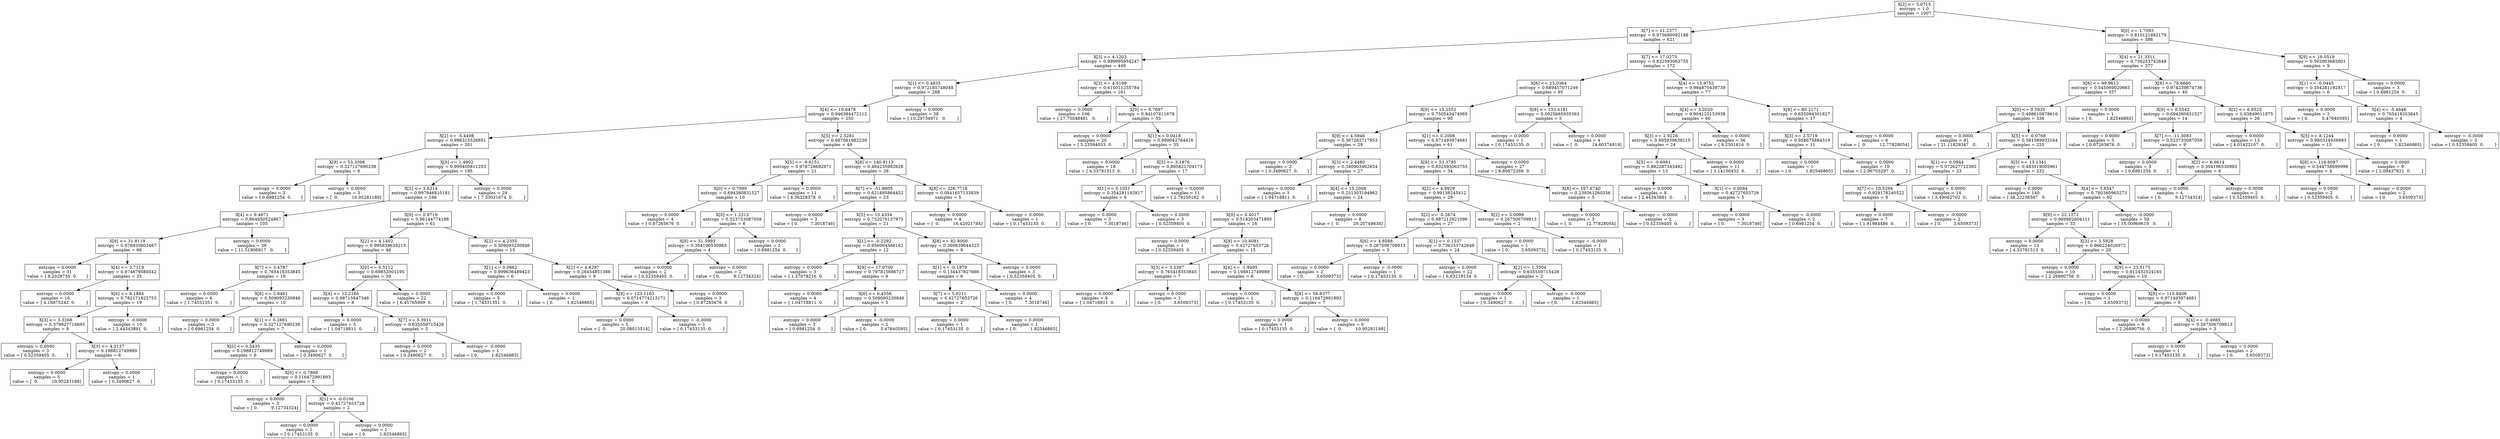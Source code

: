 digraph Tree {
0 [label="X[2] <= 5.0715\nentropy = 1.0\nsamples = 1007", shape="box"] ;
1 [label="X[7] <= 11.2377\nentropy = 0.975686092188\nsamples = 621", shape="box"] ;
0 -> 1 ;
2 [label="X[3] <= 4.1203\nentropy = 0.999995954247\nsamples = 449", shape="box"] ;
1 -> 2 ;
3 [label="X[1] <= 0.4835\nentropy = 0.972185748048\nsamples = 288", shape="box"] ;
2 -> 3 ;
4 [label="X[4] <= 19.6478\nentropy = 0.946384472112\nsamples = 250", shape="box"] ;
3 -> 4 ;
5 [label="X[2] <= -5.4408\nentropy = 0.996315526851\nsamples = 201", shape="box"] ;
4 -> 5 ;
6 [label="X[9] <= 53.3398\nentropy = 0.327127690238\nsamples = 6", shape="box"] ;
5 -> 6 ;
7 [label="entropy = 0.0000\nsamples = 3\nvalue = [ 0.6981254  0.       ]", shape="box"] ;
6 -> 7 ;
8 [label="entropy = 0.0000\nsamples = 3\nvalue = [  0.          10.95281189]", shape="box"] ;
6 -> 8 ;
9 [label="X[0] <= 1.4902\nentropy = 0.999400811253\nsamples = 195", shape="box"] ;
5 -> 9 ;
10 [label="X[2] <= 3.6314\nentropy = 0.997946810181\nsamples = 166", shape="box"] ;
9 -> 10 ;
11 [label="X[4] <= 9.4671\nentropy = 0.864650524867\nsamples = 105", shape="box"] ;
10 -> 11 ;
12 [label="X[9] <= 31.8119\nentropy = 0.976930803467\nsamples = 66", shape="box"] ;
11 -> 12 ;
13 [label="entropy = 0.0000\nsamples = 31\nvalue = [ 8.2029735  0.       ]", shape="box"] ;
12 -> 13 ;
14 [label="X[4] <= 3.7119\nentropy = 0.974679580542\nsamples = 35", shape="box"] ;
12 -> 14 ;
15 [label="entropy = 0.0000\nsamples = 16\nvalue = [ 4.18875242  0.        ]", shape="box"] ;
14 -> 15 ;
16 [label="X[6] <= 6.1884\nentropy = 0.782171825753\nsamples = 19", shape="box"] ;
14 -> 16 ;
17 [label="X[3] <= 3.3268\nentropy = 0.379927716695\nsamples = 9", shape="box"] ;
16 -> 17 ;
18 [label="entropy = 0.0000\nsamples = 3\nvalue = [ 0.52359405  0.        ]", shape="box"] ;
17 -> 18 ;
19 [label="X[3] <= 4.0137\nentropy = 0.198812749989\nsamples = 6", shape="box"] ;
17 -> 19 ;
20 [label="entropy = 0.0000\nsamples = 5\nvalue = [  0.          10.95281189]", shape="box"] ;
19 -> 20 ;
21 [label="entropy = 0.0000\nsamples = 1\nvalue = [ 0.3490627  0.       ]", shape="box"] ;
19 -> 21 ;
22 [label="entropy = -0.0000\nsamples = 10\nvalue = [ 2.44343891  0.        ]", shape="box"] ;
16 -> 22 ;
23 [label="entropy = 0.0000\nsamples = 39\nvalue = [ 11.51906917   0.        ]", shape="box"] ;
11 -> 23 ;
24 [label="X[0] <= 0.9719\nentropy = 0.86144774188\nsamples = 61", shape="box"] ;
10 -> 24 ;
25 [label="X[2] <= 4.1402\nentropy = 0.995939639215\nsamples = 46", shape="box"] ;
24 -> 25 ;
26 [label="X[7] <= 3.4787\nentropy = 0.765418353845\nsamples = 16", shape="box"] ;
25 -> 26 ;
27 [label="entropy = 0.0000\nsamples = 6\nvalue = [ 1.74531351  0.        ]", shape="box"] ;
26 -> 27 ;
28 [label="X[6] <= 2.8461\nentropy = 0.509093230846\nsamples = 10", shape="box"] ;
26 -> 28 ;
29 [label="entropy = 0.0000\nsamples = 3\nvalue = [ 0.6981254  0.       ]", shape="box"] ;
28 -> 29 ;
30 [label="X[1] <= 0.2881\nentropy = 0.327127690238\nsamples = 7", shape="box"] ;
28 -> 30 ;
31 [label="X[0] <= 0.5435\nentropy = 0.198812749989\nsamples = 6", shape="box"] ;
30 -> 31 ;
32 [label="entropy = 0.0000\nsamples = 1\nvalue = [ 0.17453135  0.        ]", shape="box"] ;
31 -> 32 ;
33 [label="X[0] <= 0.7868\nentropy = 0.116472991893\nsamples = 5", shape="box"] ;
31 -> 33 ;
34 [label="entropy = 0.0000\nsamples = 3\nvalue = [ 0.          9.12734324]", shape="box"] ;
33 -> 34 ;
35 [label="X[1] <= -0.0106\nentropy = 0.42727653726\nsamples = 2", shape="box"] ;
33 -> 35 ;
36 [label="entropy = 0.0000\nsamples = 1\nvalue = [ 0.17453135  0.        ]", shape="box"] ;
35 -> 36 ;
37 [label="entropy = 0.0000\nsamples = 1\nvalue = [ 0.          1.82546865]", shape="box"] ;
35 -> 37 ;
38 [label="entropy = 0.0000\nsamples = 1\nvalue = [ 0.3490627  0.       ]", shape="box"] ;
30 -> 38 ;
39 [label="X[0] <= 0.5112\nentropy = 0.69852001195\nsamples = 30", shape="box"] ;
25 -> 39 ;
40 [label="X[4] <= 12.2166\nentropy = 0.98715847346\nsamples = 8", shape="box"] ;
39 -> 40 ;
41 [label="entropy = 0.0000\nsamples = 5\nvalue = [ 1.04718811  0.        ]", shape="box"] ;
40 -> 41 ;
42 [label="X[7] <= 5.3911\nentropy = 0.635559715426\nsamples = 3", shape="box"] ;
40 -> 42 ;
43 [label="entropy = 0.0000\nsamples = 2\nvalue = [ 0.3490627  0.       ]", shape="box"] ;
42 -> 43 ;
44 [label="entropy = -0.0000\nsamples = 1\nvalue = [ 0.          1.82546865]", shape="box"] ;
42 -> 44 ;
45 [label="entropy = 0.0000\nsamples = 22\nvalue = [ 6.45765999  0.        ]", shape="box"] ;
39 -> 45 ;
46 [label="X[2] <= 4.2355\nentropy = 0.509093230846\nsamples = 15", shape="box"] ;
24 -> 46 ;
47 [label="X[1] <= 0.0862\nentropy = 0.999636489423\nsamples = 6", shape="box"] ;
46 -> 47 ;
48 [label="entropy = 0.0000\nsamples = 5\nvalue = [ 1.74531351  0.        ]", shape="box"] ;
47 -> 48 ;
49 [label="entropy = 0.0000\nsamples = 1\nvalue = [ 0.          1.82546865]", shape="box"] ;
47 -> 49 ;
50 [label="X[2] <= 4.8297\nentropy = 0.28454851388\nsamples = 9", shape="box"] ;
46 -> 50 ;
51 [label="X[8] <= 123.1163\nentropy = 0.0714774213171\nsamples = 6", shape="box"] ;
50 -> 51 ;
52 [label="entropy = 0.0000\nsamples = 5\nvalue = [  0.          20.08015514]", shape="box"] ;
51 -> 52 ;
53 [label="entropy = -0.0000\nsamples = 1\nvalue = [ 0.17453135  0.        ]", shape="box"] ;
51 -> 53 ;
54 [label="entropy = 0.0000\nsamples = 3\nvalue = [ 0.87265676  0.        ]", shape="box"] ;
50 -> 54 ;
55 [label="entropy = 0.0000\nsamples = 29\nvalue = [ 7.33031674  0.        ]", shape="box"] ;
9 -> 55 ;
56 [label="X[5] <= 2.5281\nentropy = 0.687061682239\nsamples = 49", shape="box"] ;
4 -> 56 ;
57 [label="X[5] <= -9.6151\nentropy = 0.978728692971\nsamples = 21", shape="box"] ;
56 -> 57 ;
58 [label="X[0] <= 0.7090\nentropy = 0.694380831527\nsamples = 10", shape="box"] ;
57 -> 58 ;
59 [label="entropy = 0.0000\nsamples = 4\nvalue = [ 0.87265676  0.        ]", shape="box"] ;
58 -> 59 ;
60 [label="X[0] <= 1.2212\nentropy = 0.523733087059\nsamples = 6", shape="box"] ;
58 -> 60 ;
61 [label="X[8] <= 51.5993\nentropy = 0.304196530983\nsamples = 4", shape="box"] ;
60 -> 61 ;
62 [label="entropy = 0.0000\nsamples = 2\nvalue = [ 0.52359405  0.        ]", shape="box"] ;
61 -> 62 ;
63 [label="entropy = 0.0000\nsamples = 2\nvalue = [ 0.          9.12734324]", shape="box"] ;
61 -> 63 ;
64 [label="entropy = 0.0000\nsamples = 2\nvalue = [ 0.6981254  0.       ]", shape="box"] ;
60 -> 64 ;
65 [label="entropy = 0.0000\nsamples = 11\nvalue = [ 4.36328378  0.        ]", shape="box"] ;
57 -> 65 ;
66 [label="X[8] <= 140.9113\nentropy = 0.464235992628\nsamples = 28", shape="box"] ;
56 -> 66 ;
67 [label="X[7] <= -51.8605\nentropy = 0.621895864452\nsamples = 23", shape="box"] ;
66 -> 67 ;
68 [label="entropy = 0.0000\nsamples = 2\nvalue = [ 0.         7.3018746]", shape="box"] ;
67 -> 68 ;
69 [label="X[5] <= 10.4334\nentropy = 0.752070137975\nsamples = 21", shape="box"] ;
67 -> 69 ;
70 [label="X[1] <= -0.2292\nentropy = 0.956004566162\nsamples = 12", shape="box"] ;
69 -> 70 ;
71 [label="entropy = 0.0000\nsamples = 3\nvalue = [ 1.57078216  0.        ]", shape="box"] ;
70 -> 71 ;
72 [label="X[9] <= 17.0700\nentropy = 0.797815686717\nsamples = 9", shape="box"] ;
70 -> 72 ;
73 [label="entropy = 0.0000\nsamples = 4\nvalue = [ 1.04718811  0.        ]", shape="box"] ;
72 -> 73 ;
74 [label="X[6] <= 6.4556\nentropy = 0.509093230846\nsamples = 5", shape="box"] ;
72 -> 74 ;
75 [label="entropy = 0.0000\nsamples = 3\nvalue = [ 0.6981254  0.       ]", shape="box"] ;
74 -> 75 ;
76 [label="entropy = -0.0000\nsamples = 2\nvalue = [ 0.          5.47640595]", shape="box"] ;
74 -> 76 ;
77 [label="X[8] <= 82.8000\nentropy = 0.369839644323\nsamples = 9", shape="box"] ;
69 -> 77 ;
78 [label="X[1] <= -0.1879\nentropy = 0.134437827666\nsamples = 6", shape="box"] ;
77 -> 78 ;
79 [label="X[7] <= 5.9211\nentropy = 0.42727653726\nsamples = 2", shape="box"] ;
78 -> 79 ;
80 [label="entropy = 0.0000\nsamples = 1\nvalue = [ 0.17453135  0.        ]", shape="box"] ;
79 -> 80 ;
81 [label="entropy = 0.0000\nsamples = 1\nvalue = [ 0.          1.82546865]", shape="box"] ;
79 -> 81 ;
82 [label="entropy = 0.0000\nsamples = 4\nvalue = [ 0.         7.3018746]", shape="box"] ;
78 -> 82 ;
83 [label="entropy = 0.0000\nsamples = 3\nvalue = [ 0.52359405  0.        ]", shape="box"] ;
77 -> 83 ;
84 [label="X[8] <= 226.7718\nentropy = 0.0841657133839\nsamples = 5", shape="box"] ;
66 -> 84 ;
85 [label="entropy = 0.0000\nsamples = 4\nvalue = [  0.          16.42921784]", shape="box"] ;
84 -> 85 ;
86 [label="entropy = 0.0000\nsamples = 1\nvalue = [ 0.17453135  0.        ]", shape="box"] ;
84 -> 86 ;
87 [label="entropy = 0.0000\nsamples = 38\nvalue = [ 10.29734971   0.        ]", shape="box"] ;
3 -> 87 ;
88 [label="X[3] <= 4.5199\nentropy = 0.614011255784\nsamples = 161", shape="box"] ;
2 -> 88 ;
89 [label="entropy = 0.0000\nsamples = 106\nvalue = [ 27.75048481   0.        ]", shape="box"] ;
88 -> 89 ;
90 [label="X[0] <= 0.7697\nentropy = 0.94107811678\nsamples = 55", shape="box"] ;
88 -> 90 ;
91 [label="entropy = 0.0000\nsamples = 20\nvalue = [ 5.23594053  0.        ]", shape="box"] ;
90 -> 91 ;
92 [label="X[1] <= 0.0418\nentropy = 0.999042764416\nsamples = 35", shape="box"] ;
90 -> 92 ;
93 [label="entropy = 0.0000\nsamples = 18\nvalue = [ 4.53781513  0.        ]", shape="box"] ;
92 -> 93 ;
94 [label="X[5] <= 3.1876\nentropy = 0.895821704173\nsamples = 17", shape="box"] ;
92 -> 94 ;
95 [label="X[1] <= 0.1051\nentropy = 0.354281192817\nsamples = 6", shape="box"] ;
94 -> 95 ;
96 [label="entropy = 0.0000\nsamples = 3\nvalue = [ 0.         7.3018746]", shape="box"] ;
95 -> 96 ;
97 [label="entropy = 0.0000\nsamples = 3\nvalue = [ 0.52359405  0.        ]", shape="box"] ;
95 -> 97 ;
98 [label="entropy = 0.0000\nsamples = 11\nvalue = [ 2.79250162  0.        ]", shape="box"] ;
94 -> 98 ;
99 [label="X[7] <= 17.0273\nentropy = 0.832593063755\nsamples = 172", shape="box"] ;
1 -> 99 ;
100 [label="X[6] <= 23.0364\nentropy = 0.689457071249\nsamples = 95", shape="box"] ;
99 -> 100 ;
101 [label="X[9] <= 15.2552\nentropy = 0.750543474065\nsamples = 90", shape="box"] ;
100 -> 101 ;
102 [label="X[9] <= 4.5946\nentropy = 0.367282717953\nsamples = 29", shape="box"] ;
101 -> 102 ;
103 [label="entropy = 0.0000\nsamples = 2\nvalue = [ 0.3490627  0.       ]", shape="box"] ;
102 -> 103 ;
104 [label="X[3] <= 2.4480\nentropy = 0.340903462654\nsamples = 27", shape="box"] ;
102 -> 104 ;
105 [label="entropy = 0.0000\nsamples = 3\nvalue = [ 1.04718811  0.        ]", shape="box"] ;
104 -> 105 ;
106 [label="X[4] <= 15.2008\nentropy = 0.251303194962\nsamples = 24", shape="box"] ;
104 -> 106 ;
107 [label="X[0] <= 0.4017\nentropy = 0.518303471895\nsamples = 16", shape="box"] ;
106 -> 107 ;
108 [label="entropy = 0.0000\nsamples = 1\nvalue = [ 0.52359405  0.        ]", shape="box"] ;
107 -> 108 ;
109 [label="X[9] <= 10.8081\nentropy = 0.42727653726\nsamples = 15", shape="box"] ;
107 -> 109 ;
110 [label="X[3] <= 3.5397\nentropy = 0.765418353845\nsamples = 7", shape="box"] ;
109 -> 110 ;
111 [label="entropy = 0.0000\nsamples = 6\nvalue = [ 1.04718811  0.        ]", shape="box"] ;
110 -> 111 ;
112 [label="entropy = 0.0000\nsamples = 1\nvalue = [ 0.         3.6509373]", shape="box"] ;
110 -> 112 ;
113 [label="X[4] <= -1.9495\nentropy = 0.198812749989\nsamples = 8", shape="box"] ;
109 -> 113 ;
114 [label="entropy = 0.0000\nsamples = 1\nvalue = [ 0.17453135  0.        ]", shape="box"] ;
113 -> 114 ;
115 [label="X[8] <= 56.8377\nentropy = 0.116472991893\nsamples = 7", shape="box"] ;
113 -> 115 ;
116 [label="entropy = 0.0000\nsamples = 1\nvalue = [ 0.17453135  0.        ]", shape="box"] ;
115 -> 116 ;
117 [label="entropy = 0.0000\nsamples = 6\nvalue = [  0.          10.95281189]", shape="box"] ;
115 -> 117 ;
118 [label="entropy = 0.0000\nsamples = 8\nvalue = [  0.          29.20749838]", shape="box"] ;
106 -> 118 ;
119 [label="X[1] <= 0.2008\nentropy = 0.971493974681\nsamples = 61", shape="box"] ;
101 -> 119 ;
120 [label="X[9] <= 53.3785\nentropy = 0.832593063755\nsamples = 34", shape="box"] ;
119 -> 120 ;
121 [label="X[2] <= 4.9929\nentropy = 0.99138245412\nsamples = 29", shape="box"] ;
120 -> 121 ;
122 [label="X[2] <= -0.2674\nentropy = 0.987212921096\nsamples = 27", shape="box"] ;
121 -> 122 ;
123 [label="X[6] <= 4.8588\nentropy = 0.267506709913\nsamples = 3", shape="box"] ;
122 -> 123 ;
124 [label="entropy = 0.0000\nsamples = 2\nvalue = [ 0.         3.6509373]", shape="box"] ;
123 -> 124 ;
125 [label="entropy = -0.0000\nsamples = 1\nvalue = [ 0.17453135  0.        ]", shape="box"] ;
123 -> 125 ;
126 [label="X[1] <= 0.1537\nentropy = 0.736253742649\nsamples = 24", shape="box"] ;
122 -> 126 ;
127 [label="entropy = 0.0000\nsamples = 22\nvalue = [ 6.63219134  0.        ]", shape="box"] ;
126 -> 127 ;
128 [label="X[2] <= 1.3504\nentropy = 0.635559715426\nsamples = 2", shape="box"] ;
126 -> 128 ;
129 [label="entropy = 0.0000\nsamples = 1\nvalue = [ 0.3490627  0.       ]", shape="box"] ;
128 -> 129 ;
130 [label="entropy = -0.0000\nsamples = 1\nvalue = [ 0.          1.82546865]", shape="box"] ;
128 -> 130 ;
131 [label="X[2] <= 5.0099\nentropy = 0.267506709913\nsamples = 2", shape="box"] ;
121 -> 131 ;
132 [label="entropy = 0.0000\nsamples = 1\nvalue = [ 0.         3.6509373]", shape="box"] ;
131 -> 132 ;
133 [label="entropy = -0.0000\nsamples = 1\nvalue = [ 0.17453135  0.        ]", shape="box"] ;
131 -> 133 ;
134 [label="X[8] <= 167.6740\nentropy = 0.239361260356\nsamples = 5", shape="box"] ;
120 -> 134 ;
135 [label="entropy = 0.0000\nsamples = 3\nvalue = [  0.          12.77828054]", shape="box"] ;
134 -> 135 ;
136 [label="entropy = -0.0000\nsamples = 2\nvalue = [ 0.52359405  0.        ]", shape="box"] ;
134 -> 136 ;
137 [label="entropy = 0.0000\nsamples = 27\nvalue = [ 6.80672269  0.        ]", shape="box"] ;
119 -> 137 ;
138 [label="X[8] <= 133.4181\nentropy = 0.0925665935363\nsamples = 5", shape="box"] ;
100 -> 138 ;
139 [label="entropy = 0.0000\nsamples = 1\nvalue = [ 0.17453135  0.        ]", shape="box"] ;
138 -> 139 ;
140 [label="entropy = 0.0000\nsamples = 4\nvalue = [  0.          14.60374919]", shape="box"] ;
138 -> 140 ;
141 [label="X[4] <= 15.9752\nentropy = 0.994870439739\nsamples = 77", shape="box"] ;
99 -> 141 ;
142 [label="X[4] <= 3.2020\nentropy = 0.904125153938\nsamples = 60", shape="box"] ;
141 -> 142 ;
143 [label="X[3] <= 2.9226\nentropy = 0.995939639215\nsamples = 24", shape="box"] ;
142 -> 143 ;
144 [label="X[5] <= -0.6981\nentropy = 0.882287343482\nsamples = 13", shape="box"] ;
143 -> 144 ;
145 [label="entropy = 0.0000\nsamples = 8\nvalue = [ 2.44343891  0.        ]", shape="box"] ;
144 -> 145 ;
146 [label="X[1] <= 0.0084\nentropy = 0.42727653726\nsamples = 5", shape="box"] ;
144 -> 146 ;
147 [label="entropy = 0.0000\nsamples = 3\nvalue = [ 0.         7.3018746]", shape="box"] ;
146 -> 147 ;
148 [label="entropy = -0.0000\nsamples = 2\nvalue = [ 0.6981254  0.       ]", shape="box"] ;
146 -> 148 ;
149 [label="entropy = 0.0000\nsamples = 11\nvalue = [ 3.14156432  0.        ]", shape="box"] ;
143 -> 149 ;
150 [label="entropy = 0.0000\nsamples = 36\nvalue = [ 9.2501616  0.       ]", shape="box"] ;
142 -> 150 ;
151 [label="X[8] <= 80.2171\nentropy = 0.655094301827\nsamples = 17", shape="box"] ;
141 -> 151 ;
152 [label="X[3] <= 2.5719\nentropy = 0.958675884319\nsamples = 11", shape="box"] ;
151 -> 152 ;
153 [label="entropy = 0.0000\nsamples = 1\nvalue = [ 0.          1.82546865]", shape="box"] ;
152 -> 153 ;
154 [label="entropy = 0.0000\nsamples = 10\nvalue = [ 2.96703297  0.        ]", shape="box"] ;
152 -> 154 ;
155 [label="entropy = 0.0000\nsamples = 6\nvalue = [  0.          12.77828054]", shape="box"] ;
151 -> 155 ;
156 [label="X[0] <= 1.7093\nentropy = 0.810121882179\nsamples = 386", shape="box"] ;
0 -> 156 ;
157 [label="X[4] <= 21.3311\nentropy = 0.736253742649\nsamples = 377", shape="box"] ;
156 -> 157 ;
158 [label="X[6] <= 99.9612\nentropy = 0.545069020665\nsamples = 337", shape="box"] ;
157 -> 158 ;
159 [label="X[0] <= 0.5935\nentropy = 0.498610878616\nsamples = 336", shape="box"] ;
158 -> 159 ;
160 [label="entropy = 0.0000\nsamples = 81\nvalue = [ 21.11829347   0.        ]", shape="box"] ;
159 -> 160 ;
161 [label="X[5] <= -0.0768\nentropy = 0.581389833164\nsamples = 255", shape="box"] ;
159 -> 161 ;
162 [label="X[1] <= 0.0844\nentropy = 0.972627712365\nsamples = 23", shape="box"] ;
161 -> 162 ;
163 [label="X[7] <= 10.5294\nentropy = 0.929178240522\nsamples = 9", shape="box"] ;
162 -> 163 ;
164 [label="entropy = 0.0000\nsamples = 7\nvalue = [ 1.91984486  0.        ]", shape="box"] ;
163 -> 164 ;
165 [label="entropy = -0.0000\nsamples = 2\nvalue = [ 0.         3.6509373]", shape="box"] ;
163 -> 165 ;
166 [label="entropy = 0.0000\nsamples = 14\nvalue = [ 3.49062702  0.        ]", shape="box"] ;
162 -> 166 ;
167 [label="X[5] <= 13.1341\nentropy = 0.483519005961\nsamples = 232", shape="box"] ;
161 -> 167 ;
168 [label="entropy = 0.0000\nsamples = 140\nvalue = [ 38.22236587   0.        ]", shape="box"] ;
167 -> 168 ;
169 [label="X[4] <= 3.8547\nentropy = 0.780360965273\nsamples = 92", shape="box"] ;
167 -> 169 ;
170 [label="X[9] <= 22.1272\nentropy = 0.989982604111\nsamples = 33", shape="box"] ;
169 -> 170 ;
171 [label="entropy = 0.0000\nsamples = 13\nvalue = [ 4.53781513  0.        ]", shape="box"] ;
170 -> 171 ;
172 [label="X[3] <= 3.5928\nentropy = 0.966224026972\nsamples = 20", shape="box"] ;
170 -> 172 ;
173 [label="entropy = 0.0000\nsamples = 10\nvalue = [ 2.26890756  0.        ]", shape="box"] ;
172 -> 173 ;
174 [label="X[9] <= 23.5175\nentropy = 0.812432524165\nsamples = 10", shape="box"] ;
172 -> 174 ;
175 [label="entropy = 0.0000\nsamples = 1\nvalue = [ 0.         3.6509373]", shape="box"] ;
174 -> 175 ;
176 [label="X[8] <= 115.8408\nentropy = 0.971493974681\nsamples = 9", shape="box"] ;
174 -> 176 ;
177 [label="entropy = 0.0000\nsamples = 6\nvalue = [ 2.26890756  0.        ]", shape="box"] ;
176 -> 177 ;
178 [label="X[4] <= -0.4985\nentropy = 0.267506709913\nsamples = 3", shape="box"] ;
176 -> 178 ;
179 [label="entropy = 0.0000\nsamples = 1\nvalue = [ 0.17453135  0.        ]", shape="box"] ;
178 -> 179 ;
180 [label="entropy = 0.0000\nsamples = 2\nvalue = [ 0.         3.6509373]", shape="box"] ;
178 -> 180 ;
181 [label="entropy = -0.0000\nsamples = 59\nvalue = [ 15.00969619   0.        ]", shape="box"] ;
169 -> 181 ;
182 [label="entropy = 0.0000\nsamples = 1\nvalue = [ 0.          1.82546865]", shape="box"] ;
158 -> 182 ;
183 [label="X[8] <= 76.6660\nentropy = 0.974239874736\nsamples = 40", shape="box"] ;
157 -> 183 ;
184 [label="X[9] <= 8.5542\nentropy = 0.694380831527\nsamples = 14", shape="box"] ;
183 -> 184 ;
185 [label="entropy = 0.0000\nsamples = 5\nvalue = [ 0.87265676  0.        ]", shape="box"] ;
184 -> 185 ;
186 [label="X[7] <= -11.3083\nentropy = 0.523733087059\nsamples = 9", shape="box"] ;
184 -> 186 ;
187 [label="entropy = 0.0000\nsamples = 3\nvalue = [ 0.6981254  0.       ]", shape="box"] ;
186 -> 187 ;
188 [label="X[2] <= 6.6614\nentropy = 0.304196530983\nsamples = 6", shape="box"] ;
186 -> 188 ;
189 [label="entropy = 0.0000\nsamples = 4\nvalue = [ 0.          9.12734324]", shape="box"] ;
188 -> 189 ;
190 [label="entropy = 0.0000\nsamples = 2\nvalue = [ 0.52359405  0.        ]", shape="box"] ;
188 -> 190 ;
191 [label="X[2] <= 6.8525\nentropy = 0.93849011875\nsamples = 26", shape="box"] ;
183 -> 191 ;
192 [label="entropy = 0.0000\nsamples = 13\nvalue = [ 4.01422107  0.        ]", shape="box"] ;
191 -> 192 ;
193 [label="X[5] <= 8.1244\nentropy = 0.980324936983\nsamples = 13", shape="box"] ;
191 -> 193 ;
194 [label="X[8] <= 116.6087\nentropy = 0.544758699998\nsamples = 4", shape="box"] ;
193 -> 194 ;
195 [label="entropy = 0.0000\nsamples = 2\nvalue = [ 0.52359405  0.        ]", shape="box"] ;
194 -> 195 ;
196 [label="entropy = 0.0000\nsamples = 2\nvalue = [ 0.         3.6509373]", shape="box"] ;
194 -> 196 ;
197 [label="entropy = 0.0000\nsamples = 9\nvalue = [ 2.09437621  0.        ]", shape="box"] ;
193 -> 197 ;
198 [label="X[9] <= 19.0519\nentropy = 0.592903682601\nsamples = 9", shape="box"] ;
156 -> 198 ;
199 [label="X[1] <= -0.0445\nentropy = 0.354281192817\nsamples = 6", shape="box"] ;
198 -> 199 ;
200 [label="entropy = 0.0000\nsamples = 2\nvalue = [ 0.          5.47640595]", shape="box"] ;
199 -> 200 ;
201 [label="X[4] <= -5.4646\nentropy = 0.765418353845\nsamples = 4", shape="box"] ;
199 -> 201 ;
202 [label="entropy = 0.0000\nsamples = 1\nvalue = [ 0.          1.82546865]", shape="box"] ;
201 -> 202 ;
203 [label="entropy = -0.0000\nsamples = 3\nvalue = [ 0.52359405  0.        ]", shape="box"] ;
201 -> 203 ;
204 [label="entropy = 0.0000\nsamples = 3\nvalue = [ 0.6981254  0.       ]", shape="box"] ;
198 -> 204 ;
}